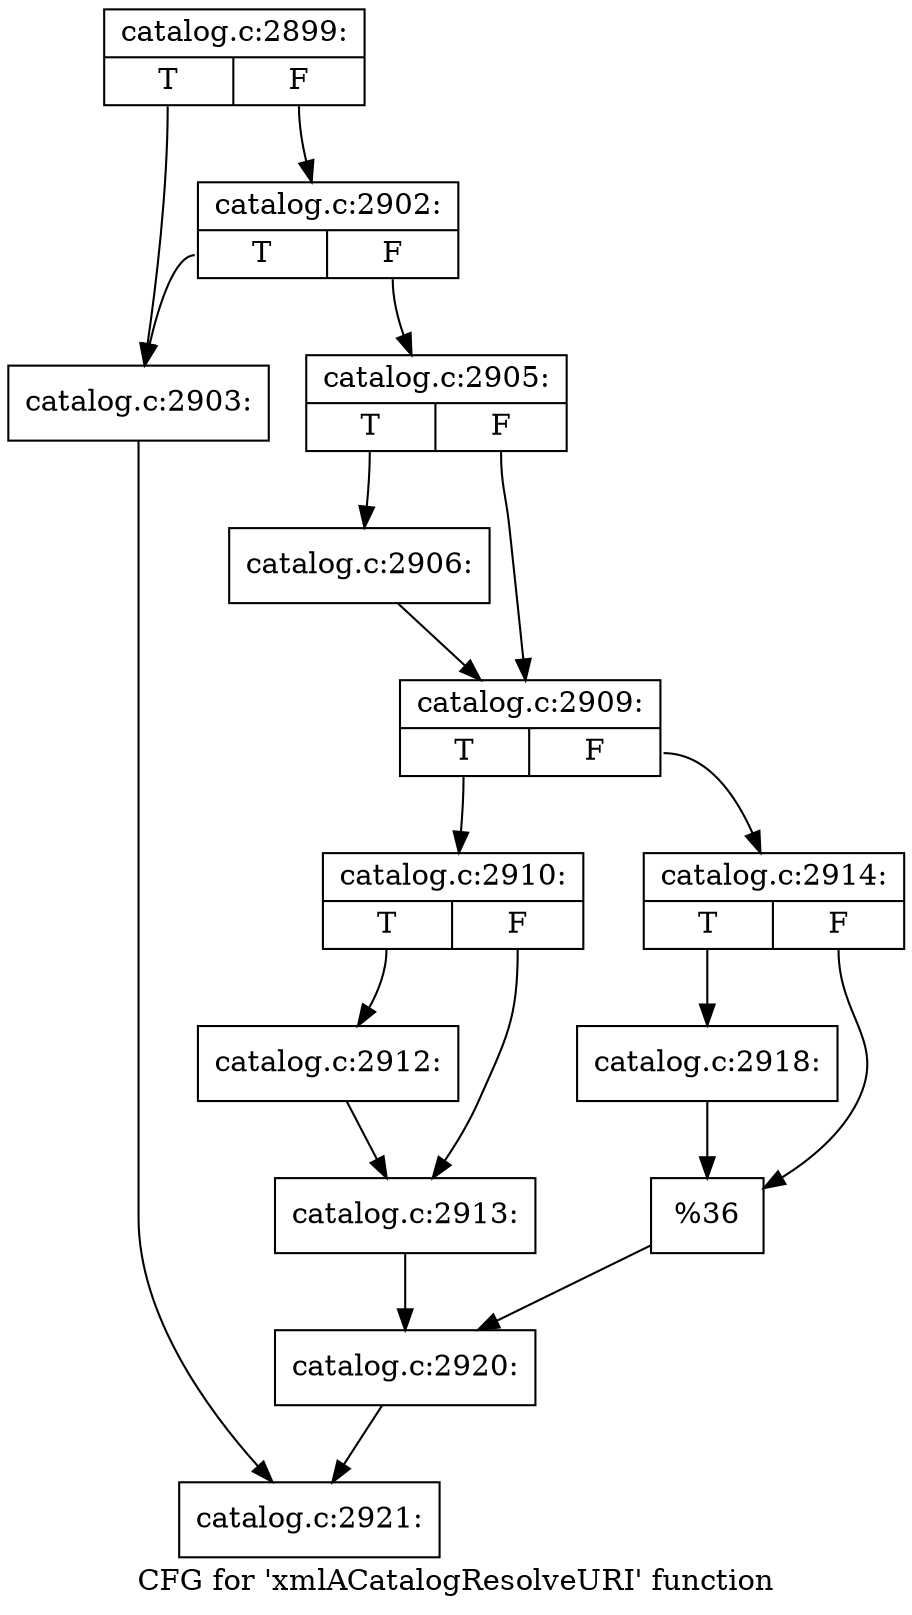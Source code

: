 digraph "CFG for 'xmlACatalogResolveURI' function" {
	label="CFG for 'xmlACatalogResolveURI' function";

	Node0x38dd590 [shape=record,label="{catalog.c:2899:|{<s0>T|<s1>F}}"];
	Node0x38dd590:s0 -> Node0x38e29d0;
	Node0x38dd590:s1 -> Node0x38e43f0;
	Node0x38e43f0 [shape=record,label="{catalog.c:2902:|{<s0>T|<s1>F}}"];
	Node0x38e43f0:s0 -> Node0x38e29d0;
	Node0x38e43f0:s1 -> Node0x38e43a0;
	Node0x38e29d0 [shape=record,label="{catalog.c:2903:}"];
	Node0x38e29d0 -> Node0x38e3a10;
	Node0x38e43a0 [shape=record,label="{catalog.c:2905:|{<s0>T|<s1>F}}"];
	Node0x38e43a0:s0 -> Node0x38e4a20;
	Node0x38e43a0:s1 -> Node0x38e4a70;
	Node0x38e4a20 [shape=record,label="{catalog.c:2906:}"];
	Node0x38e4a20 -> Node0x38e4a70;
	Node0x38e4a70 [shape=record,label="{catalog.c:2909:|{<s0>T|<s1>F}}"];
	Node0x38e4a70:s0 -> Node0x37f52e0;
	Node0x38e4a70:s1 -> Node0x37f5380;
	Node0x37f52e0 [shape=record,label="{catalog.c:2910:|{<s0>T|<s1>F}}"];
	Node0x37f52e0:s0 -> Node0x38c8e40;
	Node0x37f52e0:s1 -> Node0x38c9170;
	Node0x38c8e40 [shape=record,label="{catalog.c:2912:}"];
	Node0x38c8e40 -> Node0x38c9170;
	Node0x38c9170 [shape=record,label="{catalog.c:2913:}"];
	Node0x38c9170 -> Node0x37f5330;
	Node0x37f5380 [shape=record,label="{catalog.c:2914:|{<s0>T|<s1>F}}"];
	Node0x37f5380:s0 -> Node0x38c9c40;
	Node0x37f5380:s1 -> Node0x38e97a0;
	Node0x38c9c40 [shape=record,label="{catalog.c:2918:}"];
	Node0x38c9c40 -> Node0x38e97a0;
	Node0x38e97a0 [shape=record,label="{%36}"];
	Node0x38e97a0 -> Node0x37f5330;
	Node0x37f5330 [shape=record,label="{catalog.c:2920:}"];
	Node0x37f5330 -> Node0x38e3a10;
	Node0x38e3a10 [shape=record,label="{catalog.c:2921:}"];
}
